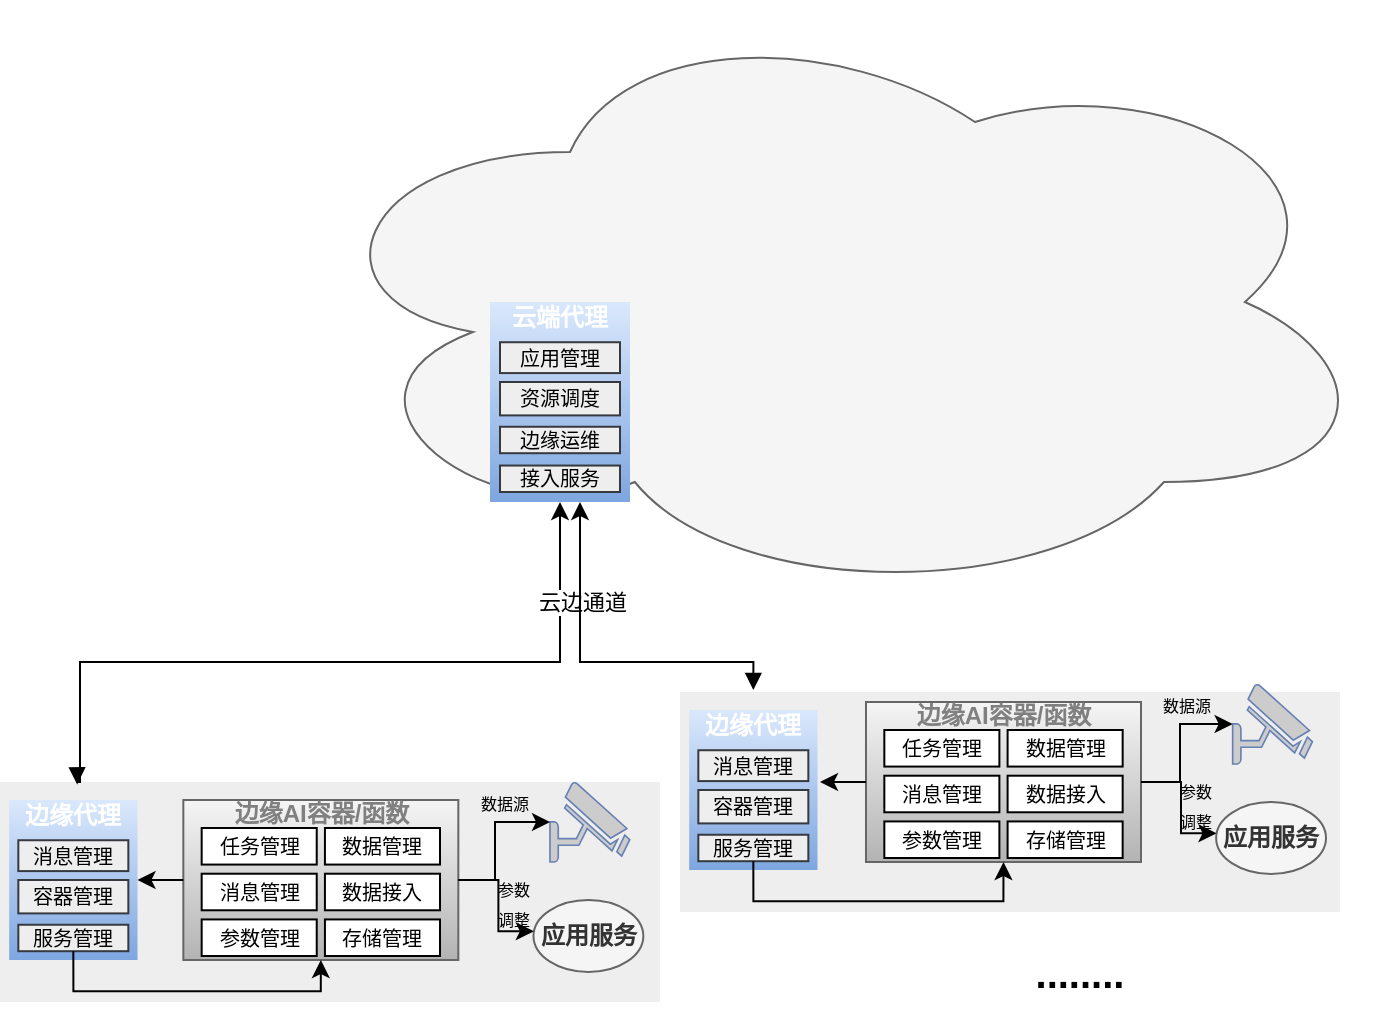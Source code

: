 <mxfile version="22.1.11" type="github">
  <diagram name="第 1 页" id="mvZuwORINEIroOkkMkd_">
    <mxGraphModel dx="1144" dy="171" grid="1" gridSize="10" guides="1" tooltips="1" connect="1" arrows="1" fold="1" page="1" pageScale="1" pageWidth="827" pageHeight="1169" math="0" shadow="0">
      <root>
        <mxCell id="0" />
        <mxCell id="1" parent="0" />
        <mxCell id="8-yN6vVSBYQKT64G_Klt-4" value="" style="ellipse;shape=cloud;whiteSpace=wrap;html=1;fillColor=#f5f5f5;fontColor=#333333;strokeColor=#666666;" vertex="1" parent="1">
          <mxGeometry x="130" y="140" width="540" height="300" as="geometry" />
        </mxCell>
        <mxCell id="8-yN6vVSBYQKT64G_Klt-43" value="" style="group" vertex="1" connectable="0" parent="1">
          <mxGeometry x="220" y="290" width="80" height="100.004" as="geometry" />
        </mxCell>
        <mxCell id="8-yN6vVSBYQKT64G_Klt-44" value="" style="rounded=0;whiteSpace=wrap;html=1;fillColor=#dae8fc;gradientColor=#7ea6e0;strokeColor=none;container=0;" vertex="1" parent="8-yN6vVSBYQKT64G_Klt-43">
          <mxGeometry x="5" width="70" height="100" as="geometry" />
        </mxCell>
        <mxCell id="8-yN6vVSBYQKT64G_Klt-45" value="&lt;font color=&quot;#ffffff&quot;&gt;&lt;b&gt;云端代理&lt;/b&gt;&lt;/font&gt;" style="rounded=0;whiteSpace=wrap;html=1;strokeColor=none;fillColor=none;container=0;" vertex="1" parent="8-yN6vVSBYQKT64G_Klt-43">
          <mxGeometry x="10" width="60" height="15.121" as="geometry" />
        </mxCell>
        <mxCell id="8-yN6vVSBYQKT64G_Klt-46" value="&lt;font style=&quot;font-size: 10px;&quot;&gt;资源调度&lt;/font&gt;" style="rounded=0;whiteSpace=wrap;html=1;fillColor=#eeeeee;strokeColor=#36393d;container=0;" vertex="1" parent="8-yN6vVSBYQKT64G_Klt-43">
          <mxGeometry x="10" y="40" width="60" height="16.7" as="geometry" />
        </mxCell>
        <mxCell id="8-yN6vVSBYQKT64G_Klt-47" value="&lt;font style=&quot;font-size: 10px;&quot;&gt;边缘运维&lt;/font&gt;" style="rounded=0;whiteSpace=wrap;html=1;fillColor=#eeeeee;strokeColor=#36393d;container=0;" vertex="1" parent="8-yN6vVSBYQKT64G_Klt-43">
          <mxGeometry x="10" y="62.374" width="60" height="13.231" as="geometry" />
        </mxCell>
        <mxCell id="8-yN6vVSBYQKT64G_Klt-48" value="&lt;font style=&quot;font-size: 10px;&quot;&gt;应用管理&lt;/font&gt;" style="rounded=0;whiteSpace=wrap;html=1;fillColor=#eeeeee;strokeColor=#36393d;container=0;" vertex="1" parent="8-yN6vVSBYQKT64G_Klt-43">
          <mxGeometry x="10" y="20.12" width="60" height="15.43" as="geometry" />
        </mxCell>
        <mxCell id="8-yN6vVSBYQKT64G_Klt-49" value="&lt;font style=&quot;font-size: 10px;&quot;&gt;接入服务&lt;/font&gt;" style="rounded=0;whiteSpace=wrap;html=1;fillColor=#eeeeee;strokeColor=#36393d;container=0;" vertex="1" parent="8-yN6vVSBYQKT64G_Klt-43">
          <mxGeometry x="10" y="81.774" width="60" height="13.231" as="geometry" />
        </mxCell>
        <mxCell id="8-yN6vVSBYQKT64G_Klt-76" value="" style="group" vertex="1" connectable="0" parent="1">
          <mxGeometry x="320" y="475" width="330" height="120" as="geometry" />
        </mxCell>
        <mxCell id="8-yN6vVSBYQKT64G_Klt-40" value="" style="rounded=0;whiteSpace=wrap;html=1;fillColor=#eeeeee;strokeColor=none;" vertex="1" parent="8-yN6vVSBYQKT64G_Klt-76">
          <mxGeometry y="10" width="330" height="110" as="geometry" />
        </mxCell>
        <mxCell id="8-yN6vVSBYQKT64G_Klt-21" value="" style="group" vertex="1" connectable="0" parent="8-yN6vVSBYQKT64G_Klt-76">
          <mxGeometry x="92.997" y="-4" width="230" height="114" as="geometry" />
        </mxCell>
        <mxCell id="8-yN6vVSBYQKT64G_Klt-8" value="" style="fontColor=#0066CC;verticalAlign=top;verticalLabelPosition=bottom;labelPosition=center;align=center;html=1;outlineConnect=0;fillColor=#CCCCCC;strokeColor=#6881B3;gradientColor=none;gradientDirection=north;strokeWidth=2;shape=mxgraph.networks.security_camera;" vertex="1" parent="8-yN6vVSBYQKT64G_Klt-21">
          <mxGeometry x="183.333" y="10" width="39.875" height="40" as="geometry" />
        </mxCell>
        <mxCell id="8-yN6vVSBYQKT64G_Klt-9" value="&lt;b&gt;应用服务&lt;/b&gt;" style="ellipse;whiteSpace=wrap;html=1;fillColor=#f5f5f5;fontColor=#333333;strokeColor=#666666;" vertex="1" parent="8-yN6vVSBYQKT64G_Klt-21">
          <mxGeometry x="175.08" y="69" width="54.92" height="36" as="geometry" />
        </mxCell>
        <mxCell id="8-yN6vVSBYQKT64G_Klt-18" value="" style="group" vertex="1" connectable="0" parent="8-yN6vVSBYQKT64G_Klt-21">
          <mxGeometry y="19" width="137.5" height="80" as="geometry" />
        </mxCell>
        <mxCell id="8-yN6vVSBYQKT64G_Klt-7" value="" style="rounded=0;whiteSpace=wrap;html=1;fillColor=#f5f5f5;strokeColor=#666666;gradientColor=#b3b3b3;" vertex="1" parent="8-yN6vVSBYQKT64G_Klt-18">
          <mxGeometry width="137.5" height="80" as="geometry" />
        </mxCell>
        <mxCell id="8-yN6vVSBYQKT64G_Klt-3" value="&lt;b style=&quot;&quot;&gt;&lt;font color=&quot;#808080&quot;&gt;边缘AI容器/函数&lt;/font&gt;&lt;/b&gt;" style="rounded=0;whiteSpace=wrap;html=1;strokeColor=none;fillColor=none;" vertex="1" parent="8-yN6vVSBYQKT64G_Klt-18">
          <mxGeometry x="22.917" y="2.133" width="91.667" height="10.667" as="geometry" />
        </mxCell>
        <mxCell id="8-yN6vVSBYQKT64G_Klt-17" value="" style="group;fontSize=10;" vertex="1" connectable="0" parent="8-yN6vVSBYQKT64G_Klt-18">
          <mxGeometry x="9.167" y="14" width="119.167" height="64" as="geometry" />
        </mxCell>
        <mxCell id="8-yN6vVSBYQKT64G_Klt-10" value="任务管理" style="rounded=0;whiteSpace=wrap;html=1;fontSize=10;" vertex="1" parent="8-yN6vVSBYQKT64G_Klt-17">
          <mxGeometry width="57.529" height="18.286" as="geometry" />
        </mxCell>
        <mxCell id="8-yN6vVSBYQKT64G_Klt-11" value="数据管理" style="rounded=0;whiteSpace=wrap;html=1;fontSize=10;" vertex="1" parent="8-yN6vVSBYQKT64G_Klt-17">
          <mxGeometry x="61.638" width="57.529" height="18.286" as="geometry" />
        </mxCell>
        <mxCell id="8-yN6vVSBYQKT64G_Klt-13" value="数据接入" style="rounded=0;whiteSpace=wrap;html=1;fontSize=10;" vertex="1" parent="8-yN6vVSBYQKT64G_Klt-17">
          <mxGeometry x="61.638" y="22.857" width="57.529" height="18.286" as="geometry" />
        </mxCell>
        <mxCell id="8-yN6vVSBYQKT64G_Klt-14" value="消息管理" style="rounded=0;whiteSpace=wrap;html=1;fontSize=10;" vertex="1" parent="8-yN6vVSBYQKT64G_Klt-17">
          <mxGeometry y="22.857" width="57.529" height="18.286" as="geometry" />
        </mxCell>
        <mxCell id="8-yN6vVSBYQKT64G_Klt-15" value="参数管理" style="rounded=0;whiteSpace=wrap;html=1;fontSize=10;" vertex="1" parent="8-yN6vVSBYQKT64G_Klt-17">
          <mxGeometry y="45.714" width="57.529" height="18.286" as="geometry" />
        </mxCell>
        <mxCell id="8-yN6vVSBYQKT64G_Klt-16" value="存储管理" style="rounded=0;whiteSpace=wrap;html=1;fontSize=10;" vertex="1" parent="8-yN6vVSBYQKT64G_Klt-17">
          <mxGeometry x="61.638" y="45.714" width="57.529" height="18.286" as="geometry" />
        </mxCell>
        <mxCell id="8-yN6vVSBYQKT64G_Klt-19" style="edgeStyle=orthogonalEdgeStyle;rounded=0;orthogonalLoop=1;jettySize=auto;html=1;exitX=1;exitY=0.5;exitDx=0;exitDy=0;entryX=0;entryY=0.5;entryDx=0;entryDy=0;entryPerimeter=0;" edge="1" parent="8-yN6vVSBYQKT64G_Klt-21" source="8-yN6vVSBYQKT64G_Klt-7" target="8-yN6vVSBYQKT64G_Klt-8">
          <mxGeometry relative="1" as="geometry">
            <Array as="points">
              <mxPoint x="157" y="59" />
              <mxPoint x="157" y="30" />
            </Array>
          </mxGeometry>
        </mxCell>
        <mxCell id="8-yN6vVSBYQKT64G_Klt-20" style="edgeStyle=orthogonalEdgeStyle;rounded=0;orthogonalLoop=1;jettySize=auto;html=1;exitX=1;exitY=0.5;exitDx=0;exitDy=0;entryX=0.003;entryY=0.434;entryDx=0;entryDy=0;entryPerimeter=0;" edge="1" parent="8-yN6vVSBYQKT64G_Klt-21" source="8-yN6vVSBYQKT64G_Klt-7" target="8-yN6vVSBYQKT64G_Klt-9">
          <mxGeometry relative="1" as="geometry" />
        </mxCell>
        <mxCell id="8-yN6vVSBYQKT64G_Klt-22" value="&lt;font style=&quot;font-size: 8px;&quot;&gt;数据源&lt;/font&gt;" style="text;html=1;strokeColor=none;fillColor=none;align=center;verticalAlign=middle;whiteSpace=wrap;rounded=0;" vertex="1" parent="8-yN6vVSBYQKT64G_Klt-21">
          <mxGeometry x="147.125" y="10" width="27.042" height="20" as="geometry" />
        </mxCell>
        <mxCell id="8-yN6vVSBYQKT64G_Klt-23" value="&lt;font style=&quot;font-size: 8px;&quot;&gt;参数调整&lt;/font&gt;" style="text;html=1;strokeColor=none;fillColor=none;align=center;verticalAlign=middle;whiteSpace=wrap;rounded=0;" vertex="1" parent="8-yN6vVSBYQKT64G_Klt-21">
          <mxGeometry x="155.833" y="60" width="18.333" height="20" as="geometry" />
        </mxCell>
        <mxCell id="8-yN6vVSBYQKT64G_Klt-31" value="" style="group" vertex="1" connectable="0" parent="8-yN6vVSBYQKT64G_Klt-76">
          <mxGeometry y="19" width="73.333" height="86" as="geometry" />
        </mxCell>
        <mxCell id="8-yN6vVSBYQKT64G_Klt-24" value="" style="rounded=0;whiteSpace=wrap;html=1;fillColor=#dae8fc;gradientColor=#7ea6e0;strokeColor=none;container=0;" vertex="1" parent="8-yN6vVSBYQKT64G_Klt-31">
          <mxGeometry x="4.583" width="64.167" height="80" as="geometry" />
        </mxCell>
        <mxCell id="8-yN6vVSBYQKT64G_Klt-27" value="&lt;font color=&quot;#ffffff&quot;&gt;&lt;b&gt;边缘代理&lt;/b&gt;&lt;/font&gt;" style="rounded=0;whiteSpace=wrap;html=1;strokeColor=none;fillColor=none;container=0;" vertex="1" parent="8-yN6vVSBYQKT64G_Klt-31">
          <mxGeometry x="9.167" width="55.0" height="15.121" as="geometry" />
        </mxCell>
        <mxCell id="8-yN6vVSBYQKT64G_Klt-32" value="&lt;font style=&quot;font-size: 10px;&quot;&gt;容器管理&lt;/font&gt;" style="rounded=0;whiteSpace=wrap;html=1;fillColor=#eeeeee;strokeColor=#36393d;container=0;" vertex="1" parent="8-yN6vVSBYQKT64G_Klt-31">
          <mxGeometry x="9.167" y="40" width="55.0" height="16.7" as="geometry" />
        </mxCell>
        <mxCell id="8-yN6vVSBYQKT64G_Klt-38" value="&lt;font style=&quot;font-size: 10px;&quot;&gt;服务管理&lt;/font&gt;" style="rounded=0;whiteSpace=wrap;html=1;fillColor=#eeeeee;strokeColor=#36393d;container=0;" vertex="1" parent="8-yN6vVSBYQKT64G_Klt-31">
          <mxGeometry x="9.167" y="62.374" width="55.0" height="13.231" as="geometry" />
        </mxCell>
        <mxCell id="8-yN6vVSBYQKT64G_Klt-28" value="&lt;font style=&quot;font-size: 10px;&quot;&gt;消息管理&lt;/font&gt;" style="rounded=0;whiteSpace=wrap;html=1;fillColor=#eeeeee;strokeColor=#36393d;container=0;" vertex="1" parent="8-yN6vVSBYQKT64G_Klt-31">
          <mxGeometry x="9.167" y="20.12" width="55.0" height="15.43" as="geometry" />
        </mxCell>
        <mxCell id="8-yN6vVSBYQKT64G_Klt-41" style="edgeStyle=orthogonalEdgeStyle;rounded=0;orthogonalLoop=1;jettySize=auto;html=1;exitX=0;exitY=0.5;exitDx=0;exitDy=0;" edge="1" parent="8-yN6vVSBYQKT64G_Klt-76" source="8-yN6vVSBYQKT64G_Klt-7">
          <mxGeometry relative="1" as="geometry">
            <mxPoint x="70" y="55" as="targetPoint" />
          </mxGeometry>
        </mxCell>
        <mxCell id="8-yN6vVSBYQKT64G_Klt-42" style="edgeStyle=orthogonalEdgeStyle;rounded=0;orthogonalLoop=1;jettySize=auto;html=1;exitX=0.5;exitY=1;exitDx=0;exitDy=0;entryX=0.5;entryY=1;entryDx=0;entryDy=0;" edge="1" parent="8-yN6vVSBYQKT64G_Klt-76" source="8-yN6vVSBYQKT64G_Klt-38" target="8-yN6vVSBYQKT64G_Klt-7">
          <mxGeometry relative="1" as="geometry" />
        </mxCell>
        <mxCell id="8-yN6vVSBYQKT64G_Klt-77" value="" style="group" vertex="1" connectable="0" parent="1">
          <mxGeometry x="-20" y="520" width="330" height="120" as="geometry" />
        </mxCell>
        <mxCell id="8-yN6vVSBYQKT64G_Klt-78" value="" style="rounded=0;whiteSpace=wrap;html=1;fillColor=#eeeeee;strokeColor=none;" vertex="1" parent="8-yN6vVSBYQKT64G_Klt-77">
          <mxGeometry y="10" width="330" height="110" as="geometry" />
        </mxCell>
        <mxCell id="8-yN6vVSBYQKT64G_Klt-79" value="" style="group" vertex="1" connectable="0" parent="8-yN6vVSBYQKT64G_Klt-77">
          <mxGeometry x="91.667" width="230" height="114" as="geometry" />
        </mxCell>
        <mxCell id="8-yN6vVSBYQKT64G_Klt-80" value="" style="fontColor=#0066CC;verticalAlign=top;verticalLabelPosition=bottom;labelPosition=center;align=center;html=1;outlineConnect=0;fillColor=#CCCCCC;strokeColor=#6881B3;gradientColor=none;gradientDirection=north;strokeWidth=2;shape=mxgraph.networks.security_camera;" vertex="1" parent="8-yN6vVSBYQKT64G_Klt-79">
          <mxGeometry x="183.333" y="10" width="39.875" height="40" as="geometry" />
        </mxCell>
        <mxCell id="8-yN6vVSBYQKT64G_Klt-81" value="&lt;b&gt;应用服务&lt;/b&gt;" style="ellipse;whiteSpace=wrap;html=1;fillColor=#f5f5f5;fontColor=#333333;strokeColor=#666666;" vertex="1" parent="8-yN6vVSBYQKT64G_Klt-79">
          <mxGeometry x="175.08" y="69" width="54.92" height="36" as="geometry" />
        </mxCell>
        <mxCell id="8-yN6vVSBYQKT64G_Klt-82" value="" style="group" vertex="1" connectable="0" parent="8-yN6vVSBYQKT64G_Klt-79">
          <mxGeometry y="19" width="137.5" height="80" as="geometry" />
        </mxCell>
        <mxCell id="8-yN6vVSBYQKT64G_Klt-83" value="" style="rounded=0;whiteSpace=wrap;html=1;fillColor=#f5f5f5;strokeColor=#666666;gradientColor=#b3b3b3;" vertex="1" parent="8-yN6vVSBYQKT64G_Klt-82">
          <mxGeometry width="137.5" height="80" as="geometry" />
        </mxCell>
        <mxCell id="8-yN6vVSBYQKT64G_Klt-84" value="&lt;b style=&quot;&quot;&gt;&lt;font color=&quot;#808080&quot;&gt;边缘AI容器/函数&lt;/font&gt;&lt;/b&gt;" style="rounded=0;whiteSpace=wrap;html=1;strokeColor=none;fillColor=none;" vertex="1" parent="8-yN6vVSBYQKT64G_Klt-82">
          <mxGeometry x="22.917" y="2.133" width="91.667" height="10.667" as="geometry" />
        </mxCell>
        <mxCell id="8-yN6vVSBYQKT64G_Klt-85" value="" style="group;fontSize=10;" vertex="1" connectable="0" parent="8-yN6vVSBYQKT64G_Klt-82">
          <mxGeometry x="9.167" y="14" width="119.167" height="64" as="geometry" />
        </mxCell>
        <mxCell id="8-yN6vVSBYQKT64G_Klt-86" value="任务管理" style="rounded=0;whiteSpace=wrap;html=1;fontSize=10;" vertex="1" parent="8-yN6vVSBYQKT64G_Klt-85">
          <mxGeometry width="57.529" height="18.286" as="geometry" />
        </mxCell>
        <mxCell id="8-yN6vVSBYQKT64G_Klt-87" value="数据管理" style="rounded=0;whiteSpace=wrap;html=1;fontSize=10;" vertex="1" parent="8-yN6vVSBYQKT64G_Klt-85">
          <mxGeometry x="61.638" width="57.529" height="18.286" as="geometry" />
        </mxCell>
        <mxCell id="8-yN6vVSBYQKT64G_Klt-88" value="数据接入" style="rounded=0;whiteSpace=wrap;html=1;fontSize=10;" vertex="1" parent="8-yN6vVSBYQKT64G_Klt-85">
          <mxGeometry x="61.638" y="22.857" width="57.529" height="18.286" as="geometry" />
        </mxCell>
        <mxCell id="8-yN6vVSBYQKT64G_Klt-89" value="消息管理" style="rounded=0;whiteSpace=wrap;html=1;fontSize=10;" vertex="1" parent="8-yN6vVSBYQKT64G_Klt-85">
          <mxGeometry y="22.857" width="57.529" height="18.286" as="geometry" />
        </mxCell>
        <mxCell id="8-yN6vVSBYQKT64G_Klt-90" value="参数管理" style="rounded=0;whiteSpace=wrap;html=1;fontSize=10;" vertex="1" parent="8-yN6vVSBYQKT64G_Klt-85">
          <mxGeometry y="45.714" width="57.529" height="18.286" as="geometry" />
        </mxCell>
        <mxCell id="8-yN6vVSBYQKT64G_Klt-91" value="存储管理" style="rounded=0;whiteSpace=wrap;html=1;fontSize=10;" vertex="1" parent="8-yN6vVSBYQKT64G_Klt-85">
          <mxGeometry x="61.638" y="45.714" width="57.529" height="18.286" as="geometry" />
        </mxCell>
        <mxCell id="8-yN6vVSBYQKT64G_Klt-92" style="edgeStyle=orthogonalEdgeStyle;rounded=0;orthogonalLoop=1;jettySize=auto;html=1;exitX=1;exitY=0.5;exitDx=0;exitDy=0;entryX=0;entryY=0.5;entryDx=0;entryDy=0;entryPerimeter=0;" edge="1" parent="8-yN6vVSBYQKT64G_Klt-79" source="8-yN6vVSBYQKT64G_Klt-83" target="8-yN6vVSBYQKT64G_Klt-80">
          <mxGeometry relative="1" as="geometry">
            <Array as="points">
              <mxPoint x="155.833" y="59" />
              <mxPoint x="155.833" y="30" />
            </Array>
          </mxGeometry>
        </mxCell>
        <mxCell id="8-yN6vVSBYQKT64G_Klt-93" style="edgeStyle=orthogonalEdgeStyle;rounded=0;orthogonalLoop=1;jettySize=auto;html=1;exitX=1;exitY=0.5;exitDx=0;exitDy=0;entryX=0.003;entryY=0.434;entryDx=0;entryDy=0;entryPerimeter=0;" edge="1" parent="8-yN6vVSBYQKT64G_Klt-79" source="8-yN6vVSBYQKT64G_Klt-83" target="8-yN6vVSBYQKT64G_Klt-81">
          <mxGeometry relative="1" as="geometry" />
        </mxCell>
        <mxCell id="8-yN6vVSBYQKT64G_Klt-94" value="&lt;font style=&quot;font-size: 8px;&quot;&gt;数据源&lt;/font&gt;" style="text;html=1;strokeColor=none;fillColor=none;align=center;verticalAlign=middle;whiteSpace=wrap;rounded=0;" vertex="1" parent="8-yN6vVSBYQKT64G_Klt-79">
          <mxGeometry x="147.125" y="10" width="27.042" height="20" as="geometry" />
        </mxCell>
        <mxCell id="8-yN6vVSBYQKT64G_Klt-95" value="&lt;font style=&quot;font-size: 8px;&quot;&gt;参数调整&lt;/font&gt;" style="text;html=1;strokeColor=none;fillColor=none;align=center;verticalAlign=middle;whiteSpace=wrap;rounded=0;" vertex="1" parent="8-yN6vVSBYQKT64G_Klt-79">
          <mxGeometry x="155.833" y="60" width="18.333" height="20" as="geometry" />
        </mxCell>
        <mxCell id="8-yN6vVSBYQKT64G_Klt-96" value="" style="group" vertex="1" connectable="0" parent="8-yN6vVSBYQKT64G_Klt-77">
          <mxGeometry y="19" width="73.333" height="86" as="geometry" />
        </mxCell>
        <mxCell id="8-yN6vVSBYQKT64G_Klt-97" value="" style="rounded=0;whiteSpace=wrap;html=1;fillColor=#dae8fc;gradientColor=#7ea6e0;strokeColor=none;container=0;" vertex="1" parent="8-yN6vVSBYQKT64G_Klt-96">
          <mxGeometry x="4.583" width="64.167" height="80" as="geometry" />
        </mxCell>
        <mxCell id="8-yN6vVSBYQKT64G_Klt-98" value="&lt;font color=&quot;#ffffff&quot;&gt;&lt;b&gt;边缘代理&lt;/b&gt;&lt;/font&gt;" style="rounded=0;whiteSpace=wrap;html=1;strokeColor=none;fillColor=none;container=0;" vertex="1" parent="8-yN6vVSBYQKT64G_Klt-96">
          <mxGeometry x="9.167" width="55.0" height="15.121" as="geometry" />
        </mxCell>
        <mxCell id="8-yN6vVSBYQKT64G_Klt-99" value="&lt;font style=&quot;font-size: 10px;&quot;&gt;容器管理&lt;/font&gt;" style="rounded=0;whiteSpace=wrap;html=1;fillColor=#eeeeee;strokeColor=#36393d;container=0;" vertex="1" parent="8-yN6vVSBYQKT64G_Klt-96">
          <mxGeometry x="9.167" y="40" width="55.0" height="16.7" as="geometry" />
        </mxCell>
        <mxCell id="8-yN6vVSBYQKT64G_Klt-100" value="&lt;font style=&quot;font-size: 10px;&quot;&gt;服务管理&lt;/font&gt;" style="rounded=0;whiteSpace=wrap;html=1;fillColor=#eeeeee;strokeColor=#36393d;container=0;" vertex="1" parent="8-yN6vVSBYQKT64G_Klt-96">
          <mxGeometry x="9.167" y="62.374" width="55.0" height="13.231" as="geometry" />
        </mxCell>
        <mxCell id="8-yN6vVSBYQKT64G_Klt-101" value="&lt;font style=&quot;font-size: 10px;&quot;&gt;消息管理&lt;/font&gt;" style="rounded=0;whiteSpace=wrap;html=1;fillColor=#eeeeee;strokeColor=#36393d;container=0;" vertex="1" parent="8-yN6vVSBYQKT64G_Klt-96">
          <mxGeometry x="9.167" y="20.12" width="55.0" height="15.43" as="geometry" />
        </mxCell>
        <mxCell id="8-yN6vVSBYQKT64G_Klt-102" style="edgeStyle=orthogonalEdgeStyle;rounded=0;orthogonalLoop=1;jettySize=auto;html=1;exitX=0;exitY=0.5;exitDx=0;exitDy=0;entryX=1;entryY=0.5;entryDx=0;entryDy=0;" edge="1" parent="8-yN6vVSBYQKT64G_Klt-77" source="8-yN6vVSBYQKT64G_Klt-83" target="8-yN6vVSBYQKT64G_Klt-97">
          <mxGeometry relative="1" as="geometry" />
        </mxCell>
        <mxCell id="8-yN6vVSBYQKT64G_Klt-103" style="edgeStyle=orthogonalEdgeStyle;rounded=0;orthogonalLoop=1;jettySize=auto;html=1;exitX=0.5;exitY=1;exitDx=0;exitDy=0;entryX=0.5;entryY=1;entryDx=0;entryDy=0;" edge="1" parent="8-yN6vVSBYQKT64G_Klt-77" source="8-yN6vVSBYQKT64G_Klt-100" target="8-yN6vVSBYQKT64G_Klt-83">
          <mxGeometry relative="1" as="geometry" />
        </mxCell>
        <mxCell id="8-yN6vVSBYQKT64G_Klt-104" value="&lt;b&gt;&lt;font style=&quot;font-size: 20px;&quot;&gt;........&lt;/font&gt;&lt;/b&gt;" style="text;html=1;strokeColor=none;fillColor=none;align=center;verticalAlign=middle;whiteSpace=wrap;rounded=0;" vertex="1" parent="1">
          <mxGeometry x="490" y="610" width="60" height="30" as="geometry" />
        </mxCell>
        <mxCell id="8-yN6vVSBYQKT64G_Klt-105" style="edgeStyle=orthogonalEdgeStyle;rounded=0;orthogonalLoop=1;jettySize=auto;html=1;exitX=0.117;exitY=0.011;exitDx=0;exitDy=0;entryX=0.5;entryY=1;entryDx=0;entryDy=0;startArrow=block;startFill=1;exitPerimeter=0;" edge="1" parent="1" source="8-yN6vVSBYQKT64G_Klt-78" target="8-yN6vVSBYQKT64G_Klt-44">
          <mxGeometry relative="1" as="geometry">
            <Array as="points">
              <mxPoint x="19" y="530" />
              <mxPoint x="20" y="530" />
              <mxPoint x="20" y="470" />
              <mxPoint x="260" y="470" />
            </Array>
          </mxGeometry>
        </mxCell>
        <mxCell id="8-yN6vVSBYQKT64G_Klt-107" value="云边通道" style="edgeLabel;html=1;align=center;verticalAlign=middle;resizable=0;points=[];" vertex="1" connectable="0" parent="8-yN6vVSBYQKT64G_Klt-105">
          <mxGeometry x="0.28" relative="1" as="geometry">
            <mxPoint x="68" y="-30" as="offset" />
          </mxGeometry>
        </mxCell>
        <mxCell id="8-yN6vVSBYQKT64G_Klt-106" style="edgeStyle=orthogonalEdgeStyle;rounded=0;orthogonalLoop=1;jettySize=auto;html=1;exitX=0.5;exitY=0;exitDx=0;exitDy=0;startArrow=block;startFill=1;" edge="1" parent="1">
          <mxGeometry relative="1" as="geometry">
            <mxPoint x="270" y="390" as="targetPoint" />
            <mxPoint x="356.667" y="484.01" as="sourcePoint" />
            <Array as="points">
              <mxPoint x="357" y="470" />
              <mxPoint x="270" y="470" />
              <mxPoint x="270" y="390" />
            </Array>
          </mxGeometry>
        </mxCell>
      </root>
    </mxGraphModel>
  </diagram>
</mxfile>
